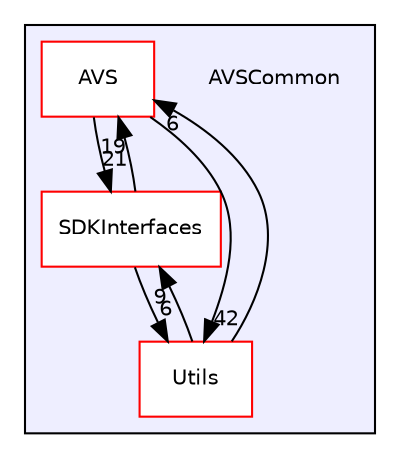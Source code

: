 digraph "/avs-cpp-sdk-tools/cm/autoCM_publicRepo/avs-device-sdk/AVSCommon" {
  compound=true
  node [ fontsize="10", fontname="Helvetica"];
  edge [ labelfontsize="10", labelfontname="Helvetica"];
  subgraph clusterdir_13e65effb2bde530b17b3d5eefcd0266 {
    graph [ bgcolor="#eeeeff", pencolor="black", label="" URL="dir_13e65effb2bde530b17b3d5eefcd0266.html"];
    dir_13e65effb2bde530b17b3d5eefcd0266 [shape=plaintext label="AVSCommon"];
    dir_80711c2a226d5fced33fce22558d3784 [shape=box label="AVS" color="red" fillcolor="white" style="filled" URL="dir_80711c2a226d5fced33fce22558d3784.html"];
    dir_97afc8111b754cf401b73024f872f45d [shape=box label="SDKInterfaces" color="red" fillcolor="white" style="filled" URL="dir_97afc8111b754cf401b73024f872f45d.html"];
    dir_49dd3d9ac5586189aa170bac46425b9c [shape=box label="Utils" color="red" fillcolor="white" style="filled" URL="dir_49dd3d9ac5586189aa170bac46425b9c.html"];
  }
  dir_80711c2a226d5fced33fce22558d3784->dir_97afc8111b754cf401b73024f872f45d [headlabel="21", labeldistance=1.5 headhref="dir_000010_000020.html"];
  dir_80711c2a226d5fced33fce22558d3784->dir_49dd3d9ac5586189aa170bac46425b9c [headlabel="42", labeldistance=1.5 headhref="dir_000010_000071.html"];
  dir_97afc8111b754cf401b73024f872f45d->dir_80711c2a226d5fced33fce22558d3784 [headlabel="19", labeldistance=1.5 headhref="dir_000020_000010.html"];
  dir_97afc8111b754cf401b73024f872f45d->dir_49dd3d9ac5586189aa170bac46425b9c [headlabel="6", labeldistance=1.5 headhref="dir_000020_000071.html"];
  dir_49dd3d9ac5586189aa170bac46425b9c->dir_80711c2a226d5fced33fce22558d3784 [headlabel="6", labeldistance=1.5 headhref="dir_000071_000010.html"];
  dir_49dd3d9ac5586189aa170bac46425b9c->dir_97afc8111b754cf401b73024f872f45d [headlabel="9", labeldistance=1.5 headhref="dir_000071_000020.html"];
}
